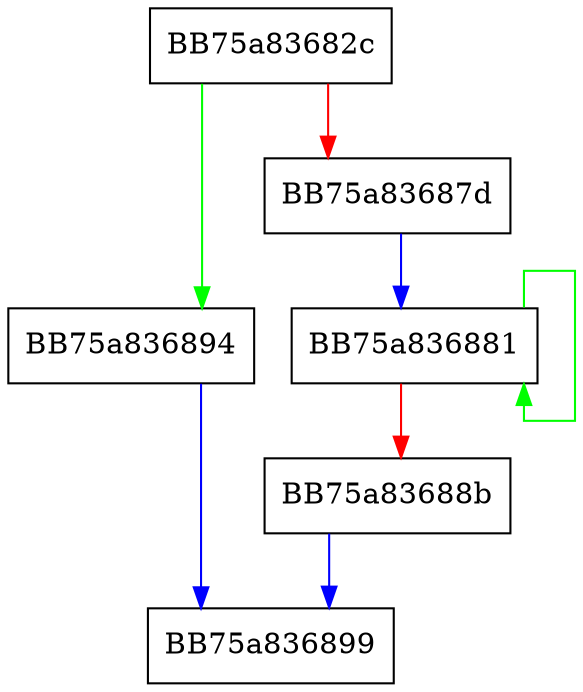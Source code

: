 digraph McTemplateU0qpz_MPEventWriteTransfer {
  node [shape="box"];
  graph [splines=ortho];
  BB75a83682c -> BB75a836894 [color="green"];
  BB75a83682c -> BB75a83687d [color="red"];
  BB75a83687d -> BB75a836881 [color="blue"];
  BB75a836881 -> BB75a836881 [color="green"];
  BB75a836881 -> BB75a83688b [color="red"];
  BB75a83688b -> BB75a836899 [color="blue"];
  BB75a836894 -> BB75a836899 [color="blue"];
}